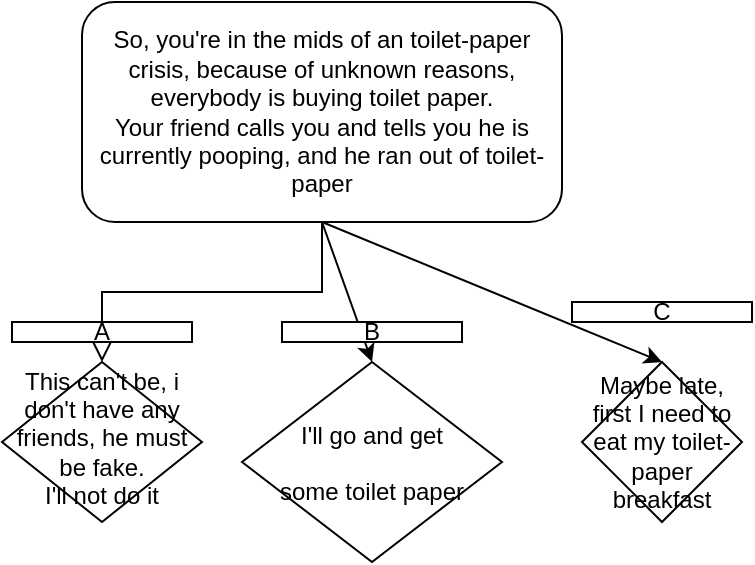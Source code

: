 <mxfile version="12.8.8" type="github">
  <diagram id="C5RBs43oDa-KdzZeNtuy" name="Page-1">
    <mxGraphModel dx="782" dy="456" grid="1" gridSize="10" guides="1" tooltips="1" connect="1" arrows="1" fold="1" page="1" pageScale="1" pageWidth="827" pageHeight="1169" math="0" shadow="0">
      <root>
        <mxCell id="WIyWlLk6GJQsqaUBKTNV-0" />
        <mxCell id="WIyWlLk6GJQsqaUBKTNV-1" parent="WIyWlLk6GJQsqaUBKTNV-0" />
        <mxCell id="WIyWlLk6GJQsqaUBKTNV-2" value="" style="rounded=0;html=1;jettySize=auto;orthogonalLoop=1;fontSize=11;endArrow=block;endFill=0;endSize=8;strokeWidth=1;shadow=0;labelBackgroundColor=none;edgeStyle=orthogonalEdgeStyle;" parent="WIyWlLk6GJQsqaUBKTNV-1" source="WIyWlLk6GJQsqaUBKTNV-3" target="WIyWlLk6GJQsqaUBKTNV-6" edge="1">
          <mxGeometry relative="1" as="geometry" />
        </mxCell>
        <mxCell id="WIyWlLk6GJQsqaUBKTNV-3" value="&lt;div&gt;So, you&#39;re in the mids of an toilet-paper crisis, because of unknown reasons, everybody is buying toilet paper.&lt;/div&gt;&lt;div&gt;Your friend calls you and tells you he is currently pooping, and he ran out of toilet-paper&lt;br&gt;&lt;/div&gt;" style="rounded=1;whiteSpace=wrap;html=1;fontSize=12;glass=0;strokeWidth=1;shadow=0;" parent="WIyWlLk6GJQsqaUBKTNV-1" vertex="1">
          <mxGeometry x="100" y="30" width="240" height="110" as="geometry" />
        </mxCell>
        <mxCell id="WIyWlLk6GJQsqaUBKTNV-6" value="&lt;div&gt;This can&#39;t be, i don&#39;t have any friends, he must be fake.&lt;/div&gt;&lt;div&gt;I&#39;ll not do it&lt;br&gt;&lt;/div&gt;" style="rhombus;whiteSpace=wrap;html=1;shadow=0;fontFamily=Helvetica;fontSize=12;align=center;strokeWidth=1;spacing=6;spacingTop=-4;" parent="WIyWlLk6GJQsqaUBKTNV-1" vertex="1">
          <mxGeometry x="60" y="210" width="100" height="80" as="geometry" />
        </mxCell>
        <mxCell id="DXvKR9q9DZ6FCqQK_uz2-0" value="I&#39;ll go and get &#xa;&#xa;some toilet paper" style="rhombus;" parent="WIyWlLk6GJQsqaUBKTNV-1" vertex="1">
          <mxGeometry x="180" y="210" width="130" height="100" as="geometry" />
        </mxCell>
        <mxCell id="DXvKR9q9DZ6FCqQK_uz2-1" value="Maybe late, first I need to eat my toilet-paper breakfast" style="rhombus;whiteSpace=wrap;html=1;" parent="WIyWlLk6GJQsqaUBKTNV-1" vertex="1">
          <mxGeometry x="350" y="210" width="80" height="80" as="geometry" />
        </mxCell>
        <mxCell id="DXvKR9q9DZ6FCqQK_uz2-3" value="" style="endArrow=classic;html=1;exitX=0.5;exitY=1;exitDx=0;exitDy=0;entryX=0.5;entryY=0;entryDx=0;entryDy=0;" parent="WIyWlLk6GJQsqaUBKTNV-1" source="WIyWlLk6GJQsqaUBKTNV-3" target="DXvKR9q9DZ6FCqQK_uz2-0" edge="1">
          <mxGeometry width="50" height="50" relative="1" as="geometry">
            <mxPoint x="150" y="310" as="sourcePoint" />
            <mxPoint x="200" y="260" as="targetPoint" />
          </mxGeometry>
        </mxCell>
        <mxCell id="DXvKR9q9DZ6FCqQK_uz2-4" value="" style="endArrow=classic;html=1;exitX=0.5;exitY=1;exitDx=0;exitDy=0;entryX=0.5;entryY=0;entryDx=0;entryDy=0;" parent="WIyWlLk6GJQsqaUBKTNV-1" source="WIyWlLk6GJQsqaUBKTNV-3" target="DXvKR9q9DZ6FCqQK_uz2-1" edge="1">
          <mxGeometry width="50" height="50" relative="1" as="geometry">
            <mxPoint x="150" y="310" as="sourcePoint" />
            <mxPoint x="200" y="260" as="targetPoint" />
          </mxGeometry>
        </mxCell>
        <mxCell id="DXvKR9q9DZ6FCqQK_uz2-5" value="A" style="rounded=0;whiteSpace=wrap;html=1;" parent="WIyWlLk6GJQsqaUBKTNV-1" vertex="1">
          <mxGeometry x="65" y="190" width="90" height="10" as="geometry" />
        </mxCell>
        <mxCell id="DXvKR9q9DZ6FCqQK_uz2-6" value="B" style="rounded=0;whiteSpace=wrap;html=1;" parent="WIyWlLk6GJQsqaUBKTNV-1" vertex="1">
          <mxGeometry x="200" y="190" width="90" height="10" as="geometry" />
        </mxCell>
        <mxCell id="DXvKR9q9DZ6FCqQK_uz2-7" value="C" style="rounded=0;whiteSpace=wrap;html=1;" parent="WIyWlLk6GJQsqaUBKTNV-1" vertex="1">
          <mxGeometry x="345" y="180" width="90" height="10" as="geometry" />
        </mxCell>
      </root>
    </mxGraphModel>
  </diagram>
</mxfile>
